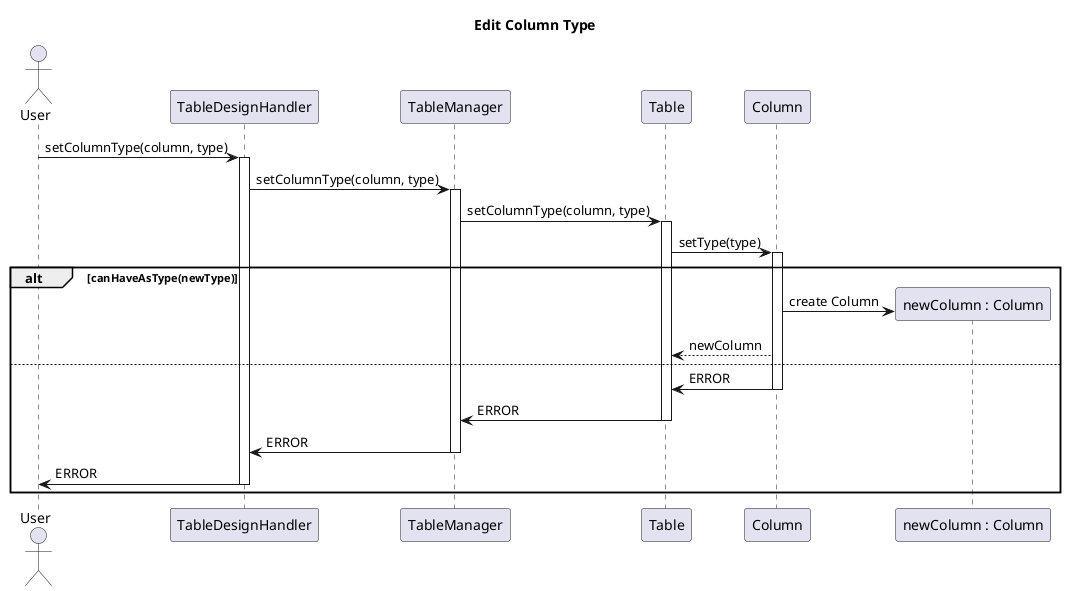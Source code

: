 @startuml
title Edit Column Type
Actor User



User -> TableDesignHandler: setColumnType(column, type)
activate TableDesignHandler
TableDesignHandler -> TableManager: setColumnType(column, type)
activate TableManager
TableManager -> Table: setColumnType(column, type)
activate Table
Table -> Column: setType(type)
activate Column

alt canHaveAsType(newType)
    create "newColumn : Column"
    Column -> "newColumn : Column": create Column
    Column --> Table: newColumn
else
    Column -> Table: ERROR
    deactivate Column
    Table -> TableManager: ERROR
    deactivate Table
    TableManager -> TableDesignHandler: ERROR
    deactivate TableManager
    TableDesignHandler -> User: ERROR
    deactivate TableDesignHandler
end





@enduml